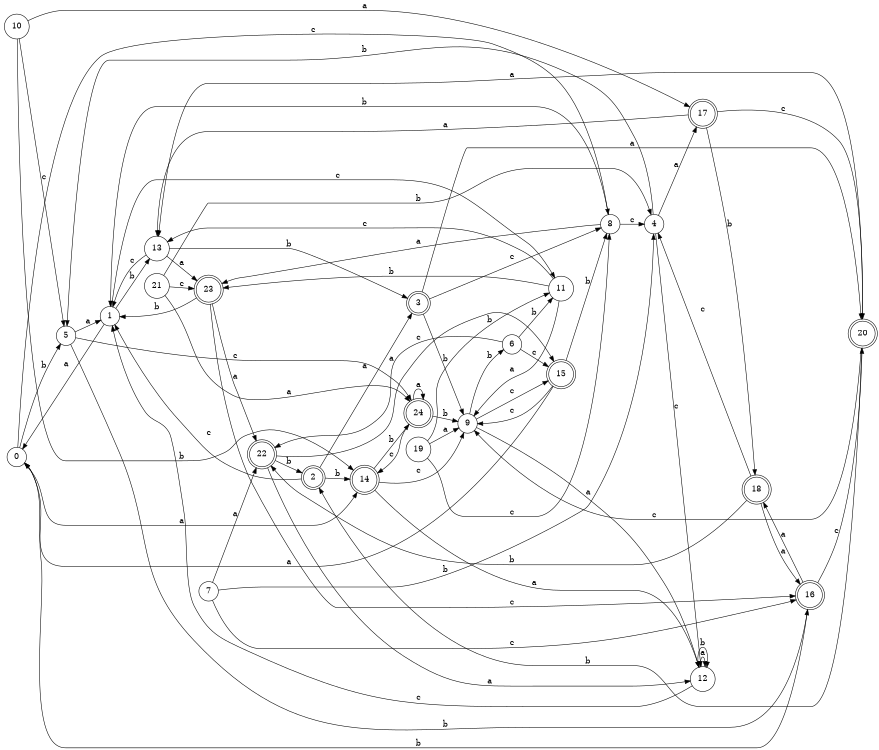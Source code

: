 digraph n20_10 {
__start0 [label="" shape="none"];

rankdir=LR;
size="8,5";

s0 [style="filled", color="black", fillcolor="white" shape="circle", label="0"];
s1 [style="filled", color="black", fillcolor="white" shape="circle", label="1"];
s2 [style="rounded,filled", color="black", fillcolor="white" shape="doublecircle", label="2"];
s3 [style="rounded,filled", color="black", fillcolor="white" shape="doublecircle", label="3"];
s4 [style="filled", color="black", fillcolor="white" shape="circle", label="4"];
s5 [style="filled", color="black", fillcolor="white" shape="circle", label="5"];
s6 [style="filled", color="black", fillcolor="white" shape="circle", label="6"];
s7 [style="filled", color="black", fillcolor="white" shape="circle", label="7"];
s8 [style="filled", color="black", fillcolor="white" shape="circle", label="8"];
s9 [style="filled", color="black", fillcolor="white" shape="circle", label="9"];
s10 [style="filled", color="black", fillcolor="white" shape="circle", label="10"];
s11 [style="filled", color="black", fillcolor="white" shape="circle", label="11"];
s12 [style="filled", color="black", fillcolor="white" shape="circle", label="12"];
s13 [style="filled", color="black", fillcolor="white" shape="circle", label="13"];
s14 [style="rounded,filled", color="black", fillcolor="white" shape="doublecircle", label="14"];
s15 [style="rounded,filled", color="black", fillcolor="white" shape="doublecircle", label="15"];
s16 [style="rounded,filled", color="black", fillcolor="white" shape="doublecircle", label="16"];
s17 [style="rounded,filled", color="black", fillcolor="white" shape="doublecircle", label="17"];
s18 [style="rounded,filled", color="black", fillcolor="white" shape="doublecircle", label="18"];
s19 [style="filled", color="black", fillcolor="white" shape="circle", label="19"];
s20 [style="rounded,filled", color="black", fillcolor="white" shape="doublecircle", label="20"];
s21 [style="filled", color="black", fillcolor="white" shape="circle", label="21"];
s22 [style="rounded,filled", color="black", fillcolor="white" shape="doublecircle", label="22"];
s23 [style="rounded,filled", color="black", fillcolor="white" shape="doublecircle", label="23"];
s24 [style="rounded,filled", color="black", fillcolor="white" shape="doublecircle", label="24"];
s0 -> s14 [label="a"];
s0 -> s5 [label="b"];
s0 -> s8 [label="c"];
s1 -> s0 [label="a"];
s1 -> s13 [label="b"];
s1 -> s11 [label="c"];
s2 -> s3 [label="a"];
s2 -> s14 [label="b"];
s2 -> s1 [label="c"];
s3 -> s20 [label="a"];
s3 -> s9 [label="b"];
s3 -> s8 [label="c"];
s4 -> s17 [label="a"];
s4 -> s5 [label="b"];
s4 -> s12 [label="c"];
s5 -> s1 [label="a"];
s5 -> s16 [label="b"];
s5 -> s24 [label="c"];
s6 -> s22 [label="a"];
s6 -> s11 [label="b"];
s6 -> s15 [label="c"];
s7 -> s22 [label="a"];
s7 -> s4 [label="b"];
s7 -> s16 [label="c"];
s8 -> s23 [label="a"];
s8 -> s1 [label="b"];
s8 -> s4 [label="c"];
s9 -> s12 [label="a"];
s9 -> s6 [label="b"];
s9 -> s15 [label="c"];
s10 -> s17 [label="a"];
s10 -> s14 [label="b"];
s10 -> s5 [label="c"];
s11 -> s9 [label="a"];
s11 -> s23 [label="b"];
s11 -> s13 [label="c"];
s12 -> s12 [label="a"];
s12 -> s12 [label="b"];
s12 -> s1 [label="c"];
s13 -> s23 [label="a"];
s13 -> s3 [label="b"];
s13 -> s1 [label="c"];
s14 -> s12 [label="a"];
s14 -> s24 [label="b"];
s14 -> s9 [label="c"];
s15 -> s0 [label="a"];
s15 -> s8 [label="b"];
s15 -> s9 [label="c"];
s16 -> s18 [label="a"];
s16 -> s0 [label="b"];
s16 -> s20 [label="c"];
s17 -> s13 [label="a"];
s17 -> s18 [label="b"];
s17 -> s20 [label="c"];
s18 -> s16 [label="a"];
s18 -> s22 [label="b"];
s18 -> s4 [label="c"];
s19 -> s9 [label="a"];
s19 -> s11 [label="b"];
s19 -> s8 [label="c"];
s20 -> s13 [label="a"];
s20 -> s2 [label="b"];
s20 -> s9 [label="c"];
s21 -> s24 [label="a"];
s21 -> s4 [label="b"];
s21 -> s23 [label="c"];
s22 -> s12 [label="a"];
s22 -> s2 [label="b"];
s22 -> s15 [label="c"];
s23 -> s22 [label="a"];
s23 -> s1 [label="b"];
s23 -> s16 [label="c"];
s24 -> s24 [label="a"];
s24 -> s9 [label="b"];
s24 -> s14 [label="c"];

}